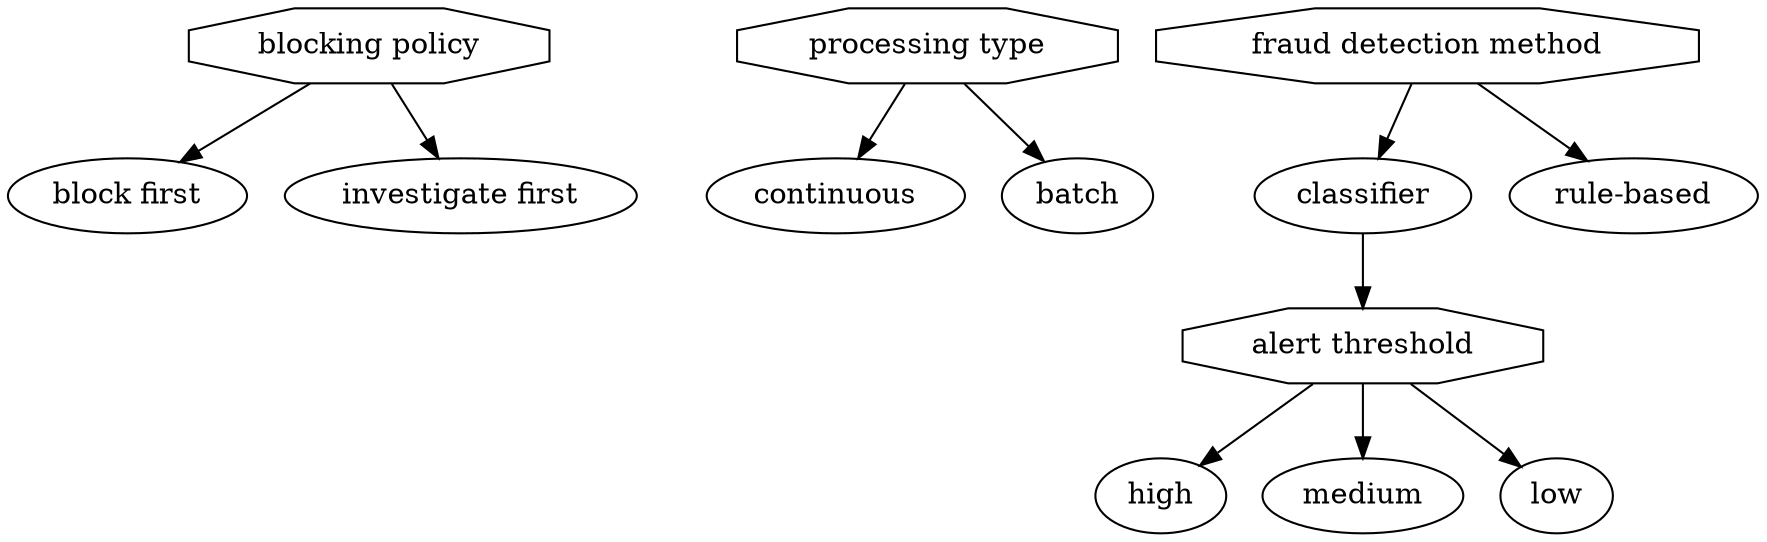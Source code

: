 digraph G { 
"0"[label="blocking policy", shape = polygon, sides =8 ]"1"[label="block first"]"0" -> "1"
"2"[label="investigate first"]"0" -> "2"
"3"[label="processing type", shape = polygon, sides =8 ]"4"[label="continuous"]"3" -> "4"
"5"[label="batch"]"3" -> "5"
"6"[label="fraud detection method", shape = polygon, sides =8 ]"7"[label="classifier"]"6" -> "7"
"8"[label="alert threshold", shape = polygon, sides =8 ]"7" -> "8"
"9"[label="rule-based"]"6" -> "9"
"8"[label="alert threshold", shape = polygon, sides =8 ]"11"[label="high"]"8" -> "11"
"12"[label="medium"]"8" -> "12"
"13"[label="low"]"8" -> "13"
}
